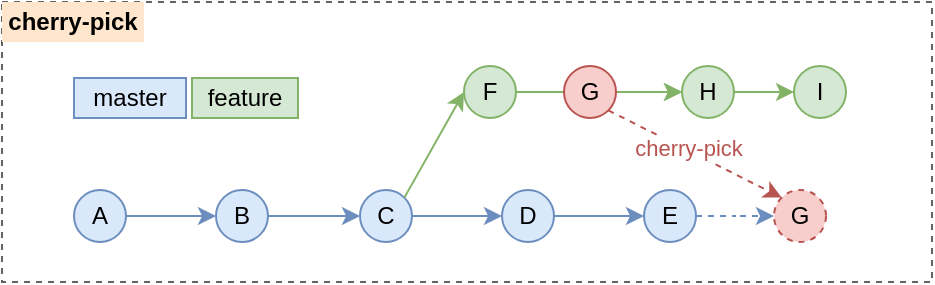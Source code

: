 <mxfile version="14.6.13" type="device"><diagram id="RRsUXcZMtJSDVmnhN9Wi" name="第 1 页"><mxGraphModel dx="1186" dy="847" grid="0" gridSize="10" guides="1" tooltips="1" connect="1" arrows="1" fold="1" page="1" pageScale="1" pageWidth="1169" pageHeight="827" math="0" shadow="0"><root><mxCell id="0"/><mxCell id="1" parent="0"/><mxCell id="vvRdRwn6yHZOTDlmvDyp-1" value="" style="rounded=0;whiteSpace=wrap;html=1;strokeColor=#636363;dashed=1;" vertex="1" parent="1"><mxGeometry x="30" y="60" width="465" height="140" as="geometry"/></mxCell><mxCell id="vvRdRwn6yHZOTDlmvDyp-2" value="&lt;b&gt;cherry-pick&lt;/b&gt;" style="text;html=1;fillColor=#ffe6cc;align=center;verticalAlign=middle;whiteSpace=wrap;rounded=0;" vertex="1" parent="1"><mxGeometry x="30" y="60" width="71" height="20" as="geometry"/></mxCell><mxCell id="vvRdRwn6yHZOTDlmvDyp-5" value="" style="edgeStyle=orthogonalEdgeStyle;rounded=0;orthogonalLoop=1;jettySize=auto;html=1;fillColor=#dae8fc;strokeColor=#6c8ebf;" edge="1" parent="1" source="vvRdRwn6yHZOTDlmvDyp-3" target="vvRdRwn6yHZOTDlmvDyp-4"><mxGeometry relative="1" as="geometry"/></mxCell><mxCell id="vvRdRwn6yHZOTDlmvDyp-3" value="A" style="ellipse;whiteSpace=wrap;html=1;aspect=fixed;fillColor=#dae8fc;strokeColor=#6c8ebf;" vertex="1" parent="1"><mxGeometry x="66" y="154" width="26" height="26" as="geometry"/></mxCell><mxCell id="vvRdRwn6yHZOTDlmvDyp-7" value="" style="edgeStyle=orthogonalEdgeStyle;rounded=0;orthogonalLoop=1;jettySize=auto;html=1;fillColor=#dae8fc;strokeColor=#6c8ebf;" edge="1" parent="1" source="vvRdRwn6yHZOTDlmvDyp-4" target="vvRdRwn6yHZOTDlmvDyp-6"><mxGeometry relative="1" as="geometry"/></mxCell><mxCell id="vvRdRwn6yHZOTDlmvDyp-4" value="B" style="ellipse;whiteSpace=wrap;html=1;aspect=fixed;fillColor=#dae8fc;strokeColor=#6c8ebf;" vertex="1" parent="1"><mxGeometry x="137" y="154" width="26" height="26" as="geometry"/></mxCell><mxCell id="vvRdRwn6yHZOTDlmvDyp-9" value="" style="edgeStyle=orthogonalEdgeStyle;rounded=0;orthogonalLoop=1;jettySize=auto;html=1;fillColor=#dae8fc;strokeColor=#6c8ebf;" edge="1" parent="1" source="vvRdRwn6yHZOTDlmvDyp-6" target="vvRdRwn6yHZOTDlmvDyp-8"><mxGeometry relative="1" as="geometry"/></mxCell><mxCell id="vvRdRwn6yHZOTDlmvDyp-6" value="C" style="ellipse;whiteSpace=wrap;html=1;aspect=fixed;fillColor=#dae8fc;strokeColor=#6c8ebf;" vertex="1" parent="1"><mxGeometry x="209" y="154" width="26" height="26" as="geometry"/></mxCell><mxCell id="vvRdRwn6yHZOTDlmvDyp-12" value="" style="edgeStyle=orthogonalEdgeStyle;rounded=0;orthogonalLoop=1;jettySize=auto;html=1;fillColor=#dae8fc;strokeColor=#6c8ebf;" edge="1" parent="1" source="vvRdRwn6yHZOTDlmvDyp-8" target="vvRdRwn6yHZOTDlmvDyp-11"><mxGeometry relative="1" as="geometry"/></mxCell><mxCell id="vvRdRwn6yHZOTDlmvDyp-8" value="D" style="ellipse;whiteSpace=wrap;html=1;aspect=fixed;fillColor=#dae8fc;strokeColor=#6c8ebf;" vertex="1" parent="1"><mxGeometry x="280" y="154" width="26" height="26" as="geometry"/></mxCell><mxCell id="vvRdRwn6yHZOTDlmvDyp-14" value="" style="edgeStyle=orthogonalEdgeStyle;rounded=0;orthogonalLoop=1;jettySize=auto;html=1;fillColor=#dae8fc;strokeColor=#6c8ebf;entryX=0;entryY=0.5;entryDx=0;entryDy=0;dashed=1;" edge="1" parent="1" source="vvRdRwn6yHZOTDlmvDyp-11" target="vvRdRwn6yHZOTDlmvDyp-36"><mxGeometry relative="1" as="geometry"><mxPoint x="417" y="167" as="targetPoint"/></mxGeometry></mxCell><mxCell id="vvRdRwn6yHZOTDlmvDyp-11" value="E" style="ellipse;whiteSpace=wrap;html=1;aspect=fixed;fillColor=#dae8fc;strokeColor=#6c8ebf;" vertex="1" parent="1"><mxGeometry x="351" y="154" width="26" height="26" as="geometry"/></mxCell><mxCell id="vvRdRwn6yHZOTDlmvDyp-34" value="" style="edgeStyle=orthogonalEdgeStyle;rounded=0;orthogonalLoop=1;jettySize=auto;html=1;fillColor=#d5e8d4;strokeColor=#82b366;" edge="1" parent="1" source="vvRdRwn6yHZOTDlmvDyp-16" target="vvRdRwn6yHZOTDlmvDyp-19"><mxGeometry relative="1" as="geometry"/></mxCell><mxCell id="vvRdRwn6yHZOTDlmvDyp-16" value="F" style="ellipse;whiteSpace=wrap;html=1;aspect=fixed;fillColor=#d5e8d4;strokeColor=#82b366;" vertex="1" parent="1"><mxGeometry x="261" y="92" width="26" height="26" as="geometry"/></mxCell><mxCell id="vvRdRwn6yHZOTDlmvDyp-20" value="" style="edgeStyle=orthogonalEdgeStyle;rounded=0;orthogonalLoop=1;jettySize=auto;html=1;fillColor=#d5e8d4;strokeColor=#82b366;" edge="1" parent="1" source="vvRdRwn6yHZOTDlmvDyp-17" target="vvRdRwn6yHZOTDlmvDyp-19"><mxGeometry relative="1" as="geometry"/></mxCell><mxCell id="vvRdRwn6yHZOTDlmvDyp-17" value="G" style="ellipse;whiteSpace=wrap;html=1;aspect=fixed;fillColor=#f8cecc;strokeColor=#b85450;" vertex="1" parent="1"><mxGeometry x="311" y="92" width="26" height="26" as="geometry"/></mxCell><mxCell id="vvRdRwn6yHZOTDlmvDyp-35" value="" style="edgeStyle=orthogonalEdgeStyle;rounded=0;orthogonalLoop=1;jettySize=auto;html=1;fillColor=#d5e8d4;strokeColor=#82b366;" edge="1" parent="1" source="vvRdRwn6yHZOTDlmvDyp-19" target="vvRdRwn6yHZOTDlmvDyp-32"><mxGeometry relative="1" as="geometry"/></mxCell><mxCell id="vvRdRwn6yHZOTDlmvDyp-19" value="H" style="ellipse;whiteSpace=wrap;html=1;aspect=fixed;fillColor=#d5e8d4;strokeColor=#82b366;" vertex="1" parent="1"><mxGeometry x="370" y="92" width="26" height="26" as="geometry"/></mxCell><mxCell id="vvRdRwn6yHZOTDlmvDyp-21" value="" style="endArrow=classic;html=1;entryX=0;entryY=0.5;entryDx=0;entryDy=0;exitX=1;exitY=0;exitDx=0;exitDy=0;fillColor=#d5e8d4;strokeColor=#82b366;" edge="1" parent="1" source="vvRdRwn6yHZOTDlmvDyp-6" target="vvRdRwn6yHZOTDlmvDyp-16"><mxGeometry width="50" height="50" relative="1" as="geometry"><mxPoint x="197" y="107" as="sourcePoint"/><mxPoint x="247" y="57" as="targetPoint"/></mxGeometry></mxCell><mxCell id="vvRdRwn6yHZOTDlmvDyp-24" value="feature" style="text;html=1;strokeColor=#82b366;fillColor=#d5e8d4;align=center;verticalAlign=middle;whiteSpace=wrap;rounded=0;" vertex="1" parent="1"><mxGeometry x="125" y="98" width="53" height="20" as="geometry"/></mxCell><mxCell id="vvRdRwn6yHZOTDlmvDyp-25" value="master" style="text;html=1;strokeColor=#6c8ebf;fillColor=#dae8fc;align=center;verticalAlign=middle;whiteSpace=wrap;rounded=0;" vertex="1" parent="1"><mxGeometry x="66" y="98" width="56" height="20" as="geometry"/></mxCell><mxCell id="vvRdRwn6yHZOTDlmvDyp-26" value="" style="endArrow=classic;html=1;dashed=1;fillColor=#f8cecc;strokeColor=#b85450;exitX=1;exitY=1;exitDx=0;exitDy=0;entryX=0;entryY=0;entryDx=0;entryDy=0;" edge="1" parent="1" source="vvRdRwn6yHZOTDlmvDyp-17" target="vvRdRwn6yHZOTDlmvDyp-36"><mxGeometry width="50" height="50" relative="1" as="geometry"><mxPoint x="478" y="206" as="sourcePoint"/><mxPoint x="385" y="150" as="targetPoint"/></mxGeometry></mxCell><mxCell id="vvRdRwn6yHZOTDlmvDyp-27" value="&lt;font color=&quot;#b85450&quot;&gt;cherry-pick&lt;/font&gt;" style="edgeLabel;html=1;align=center;verticalAlign=middle;resizable=0;points=[];" vertex="1" connectable="0" parent="vvRdRwn6yHZOTDlmvDyp-26"><mxGeometry x="-0.108" y="1" relative="1" as="geometry"><mxPoint as="offset"/></mxGeometry></mxCell><mxCell id="vvRdRwn6yHZOTDlmvDyp-32" value="I" style="ellipse;whiteSpace=wrap;html=1;aspect=fixed;fillColor=#d5e8d4;strokeColor=#82b366;" vertex="1" parent="1"><mxGeometry x="426" y="92" width="26" height="26" as="geometry"/></mxCell><mxCell id="vvRdRwn6yHZOTDlmvDyp-36" value="G" style="ellipse;whiteSpace=wrap;html=1;aspect=fixed;fillColor=#f8cecc;strokeColor=#b85450;dashed=1;" vertex="1" parent="1"><mxGeometry x="416" y="154" width="26" height="26" as="geometry"/></mxCell></root></mxGraphModel></diagram></mxfile>